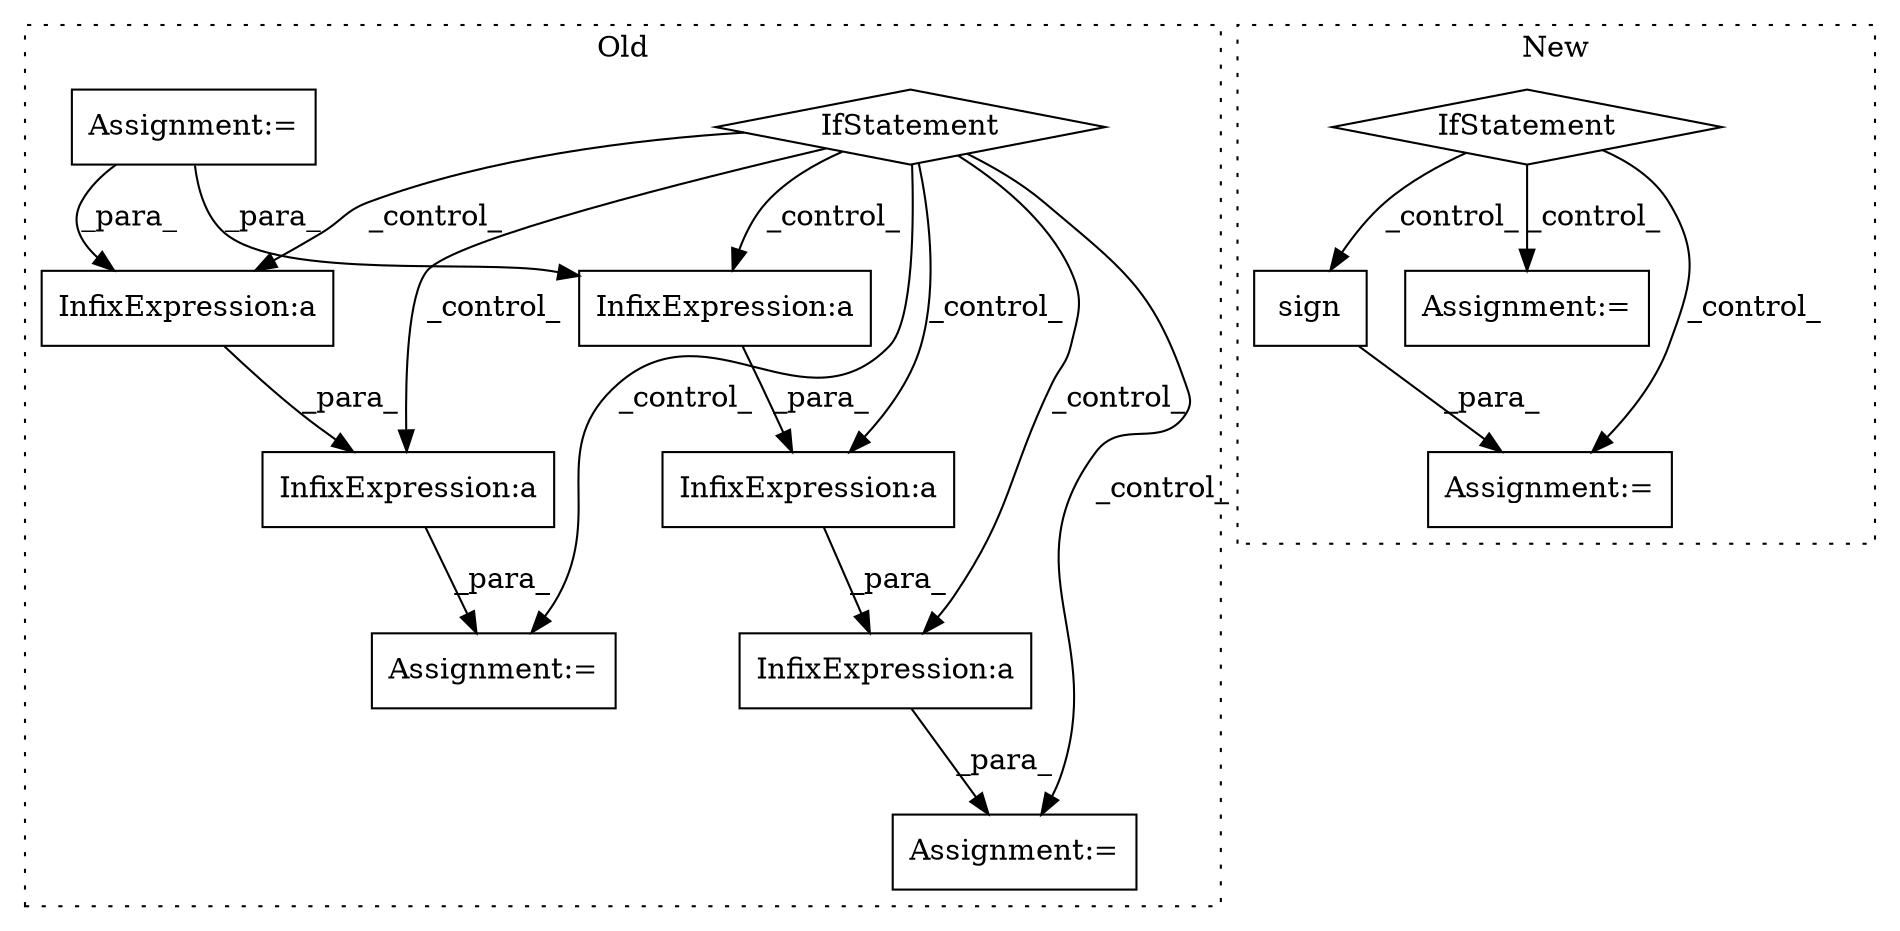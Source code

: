 digraph G {
subgraph cluster0 {
1 [label="IfStatement" a="25" s="6924,6939" l="4,2" shape="diamond"];
4 [label="Assignment:=" a="7" s="6953" l="1" shape="box"];
5 [label="Assignment:=" a="7" s="7106" l="1" shape="box"];
6 [label="InfixExpression:a" a="27" s="6958" l="3" shape="box"];
7 [label="InfixExpression:a" a="27" s="7126" l="3" shape="box"];
8 [label="InfixExpression:a" a="27" s="7111" l="3" shape="box"];
9 [label="InfixExpression:a" a="27" s="6974" l="3" shape="box"];
10 [label="InfixExpression:a" a="27" s="6989" l="3" shape="box"];
11 [label="Assignment:=" a="7" s="6742" l="1" shape="box"];
label = "Old";
style="dotted";
}
subgraph cluster1 {
2 [label="sign" a="32" s="6971,6992" l="5,1" shape="box"];
3 [label="IfStatement" a="25" s="6930,6945" l="4,2" shape="diamond"];
12 [label="Assignment:=" a="7" s="7038" l="1" shape="box"];
13 [label="Assignment:=" a="7" s="6969" l="1" shape="box"];
label = "New";
style="dotted";
}
1 -> 10 [label="_control_"];
1 -> 8 [label="_control_"];
1 -> 5 [label="_control_"];
1 -> 7 [label="_control_"];
1 -> 6 [label="_control_"];
1 -> 9 [label="_control_"];
1 -> 4 [label="_control_"];
2 -> 13 [label="_para_"];
3 -> 12 [label="_control_"];
3 -> 13 [label="_control_"];
3 -> 2 [label="_control_"];
6 -> 4 [label="_para_"];
7 -> 8 [label="_para_"];
8 -> 5 [label="_para_"];
9 -> 10 [label="_para_"];
10 -> 6 [label="_para_"];
11 -> 9 [label="_para_"];
11 -> 7 [label="_para_"];
}